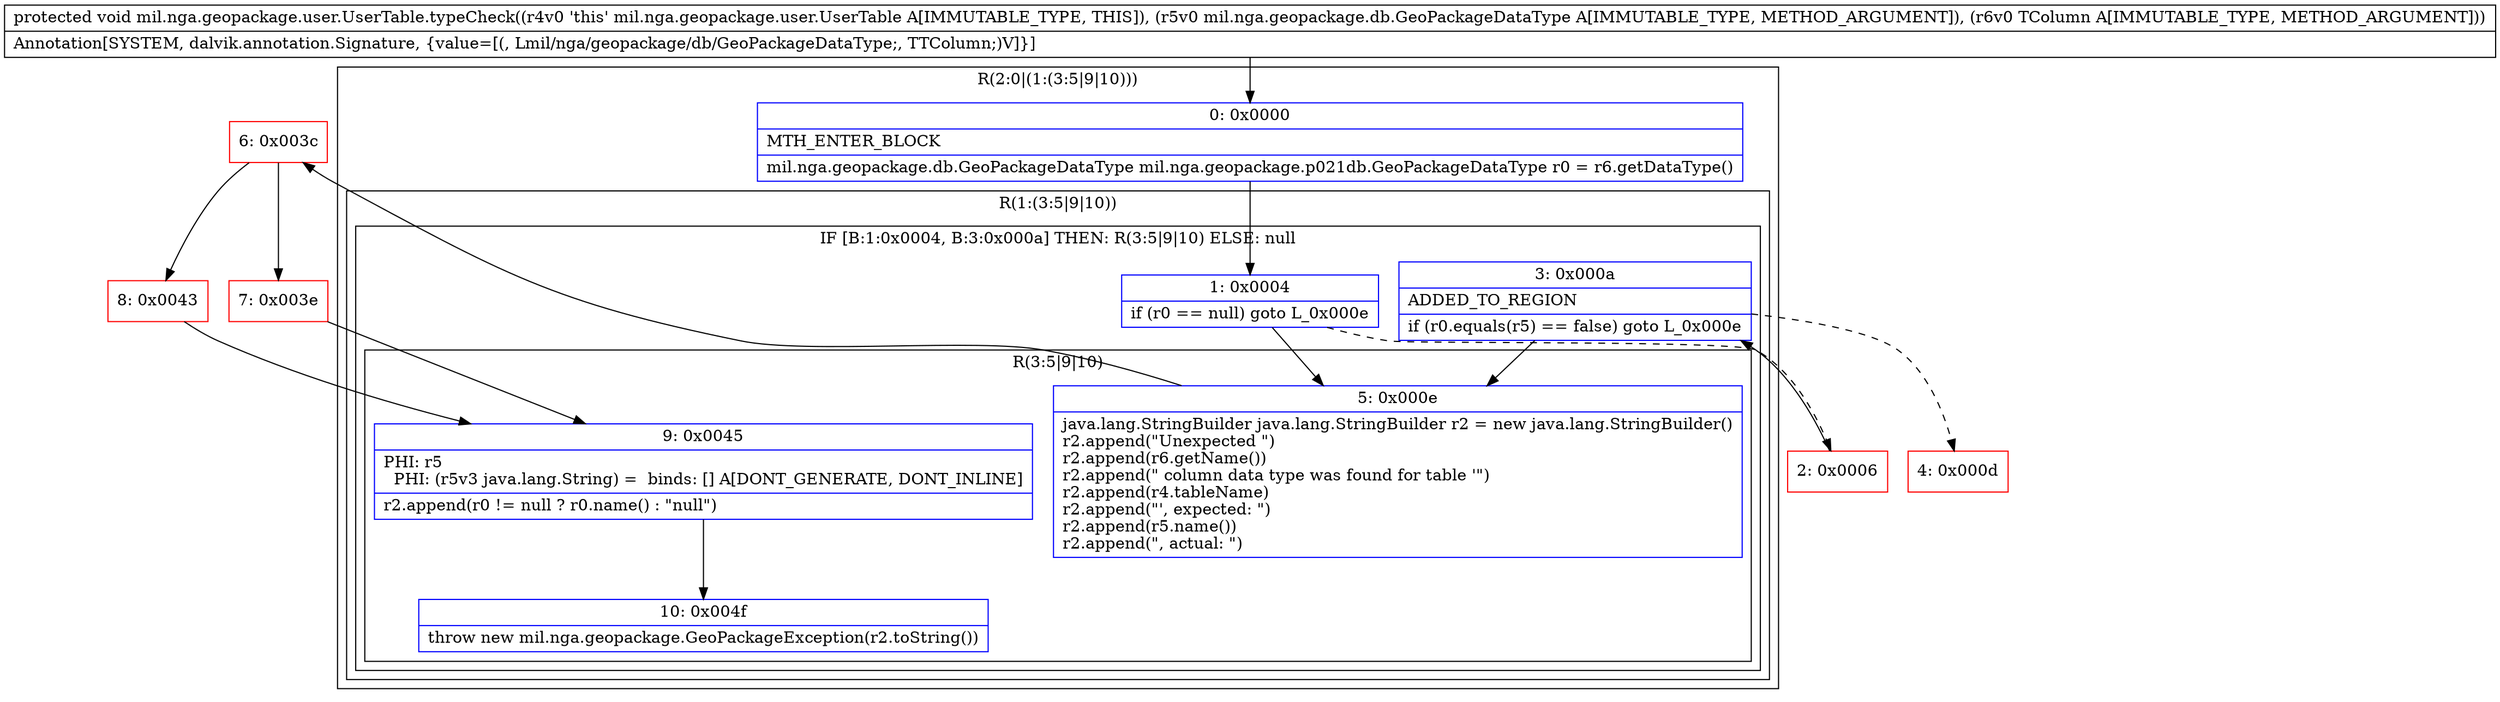 digraph "CFG formil.nga.geopackage.user.UserTable.typeCheck(Lmil\/nga\/geopackage\/db\/GeoPackageDataType;Lmil\/nga\/geopackage\/user\/UserColumn;)V" {
subgraph cluster_Region_2144019599 {
label = "R(2:0|(1:(3:5|9|10)))";
node [shape=record,color=blue];
Node_0 [shape=record,label="{0\:\ 0x0000|MTH_ENTER_BLOCK\l|mil.nga.geopackage.db.GeoPackageDataType mil.nga.geopackage.p021db.GeoPackageDataType r0 = r6.getDataType()\l}"];
subgraph cluster_Region_2132677377 {
label = "R(1:(3:5|9|10))";
node [shape=record,color=blue];
subgraph cluster_IfRegion_860789328 {
label = "IF [B:1:0x0004, B:3:0x000a] THEN: R(3:5|9|10) ELSE: null";
node [shape=record,color=blue];
Node_1 [shape=record,label="{1\:\ 0x0004|if (r0 == null) goto L_0x000e\l}"];
Node_3 [shape=record,label="{3\:\ 0x000a|ADDED_TO_REGION\l|if (r0.equals(r5) == false) goto L_0x000e\l}"];
subgraph cluster_Region_341724346 {
label = "R(3:5|9|10)";
node [shape=record,color=blue];
Node_5 [shape=record,label="{5\:\ 0x000e|java.lang.StringBuilder java.lang.StringBuilder r2 = new java.lang.StringBuilder()\lr2.append(\"Unexpected \")\lr2.append(r6.getName())\lr2.append(\" column data type was found for table '\")\lr2.append(r4.tableName)\lr2.append(\"', expected: \")\lr2.append(r5.name())\lr2.append(\", actual: \")\l}"];
Node_9 [shape=record,label="{9\:\ 0x0045|PHI: r5 \l  PHI: (r5v3 java.lang.String) =  binds: [] A[DONT_GENERATE, DONT_INLINE]\l|r2.append(r0 != null ? r0.name() : \"null\")\l}"];
Node_10 [shape=record,label="{10\:\ 0x004f|throw new mil.nga.geopackage.GeoPackageException(r2.toString())\l}"];
}
}
}
}
Node_2 [shape=record,color=red,label="{2\:\ 0x0006}"];
Node_4 [shape=record,color=red,label="{4\:\ 0x000d}"];
Node_6 [shape=record,color=red,label="{6\:\ 0x003c}"];
Node_7 [shape=record,color=red,label="{7\:\ 0x003e}"];
Node_8 [shape=record,color=red,label="{8\:\ 0x0043}"];
MethodNode[shape=record,label="{protected void mil.nga.geopackage.user.UserTable.typeCheck((r4v0 'this' mil.nga.geopackage.user.UserTable A[IMMUTABLE_TYPE, THIS]), (r5v0 mil.nga.geopackage.db.GeoPackageDataType A[IMMUTABLE_TYPE, METHOD_ARGUMENT]), (r6v0 TColumn A[IMMUTABLE_TYPE, METHOD_ARGUMENT]))  | Annotation[SYSTEM, dalvik.annotation.Signature, \{value=[(, Lmil\/nga\/geopackage\/db\/GeoPackageDataType;, TTColumn;)V]\}]\l}"];
MethodNode -> Node_0;
Node_0 -> Node_1;
Node_1 -> Node_2[style=dashed];
Node_1 -> Node_5;
Node_3 -> Node_4[style=dashed];
Node_3 -> Node_5;
Node_5 -> Node_6;
Node_9 -> Node_10;
Node_2 -> Node_3;
Node_6 -> Node_7;
Node_6 -> Node_8;
Node_7 -> Node_9;
Node_8 -> Node_9;
}

